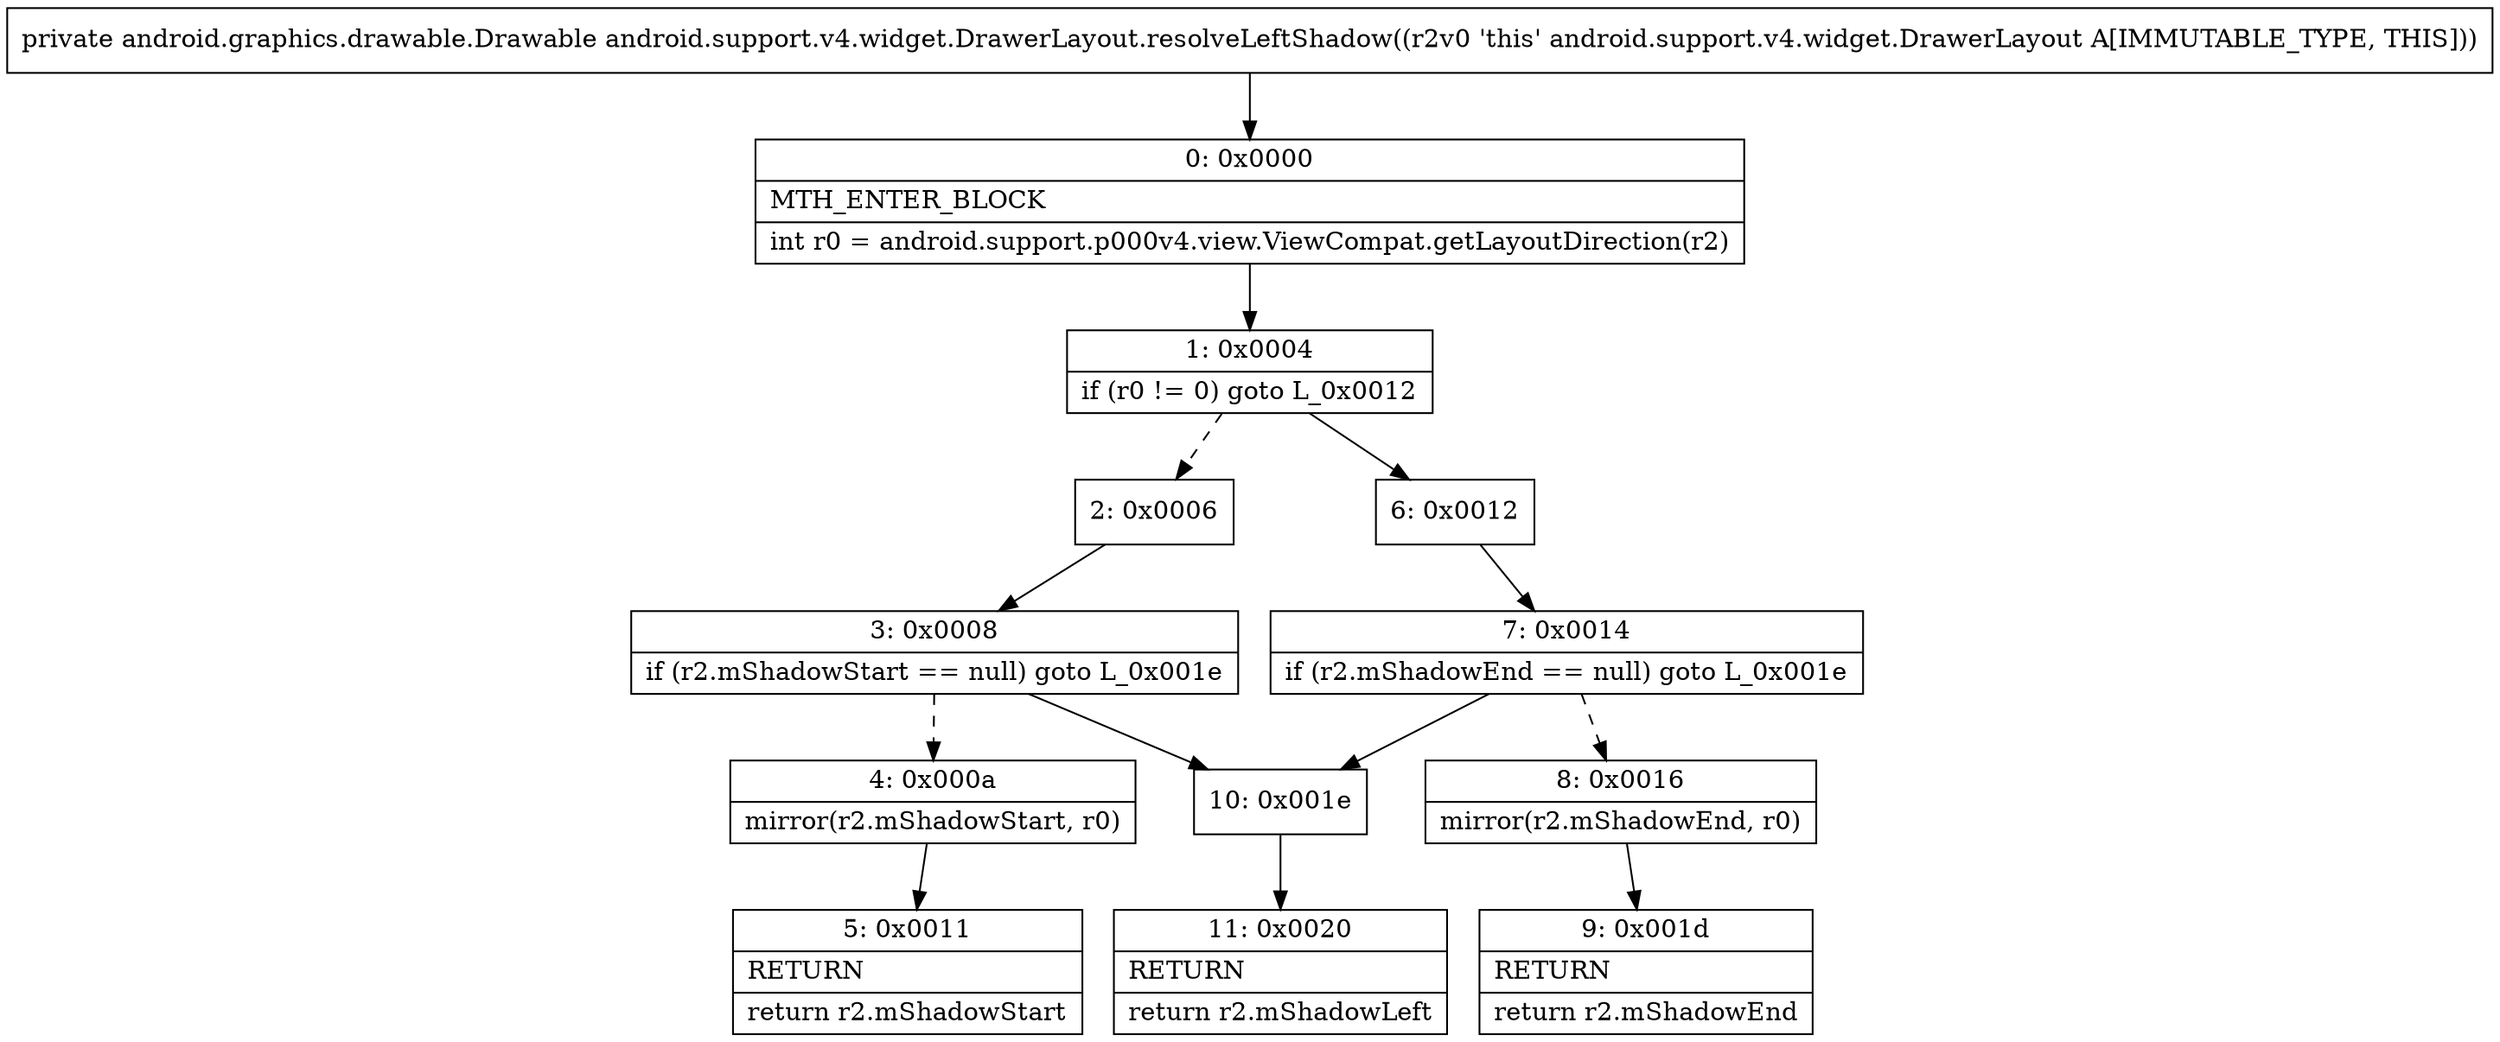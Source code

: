 digraph "CFG forandroid.support.v4.widget.DrawerLayout.resolveLeftShadow()Landroid\/graphics\/drawable\/Drawable;" {
Node_0 [shape=record,label="{0\:\ 0x0000|MTH_ENTER_BLOCK\l|int r0 = android.support.p000v4.view.ViewCompat.getLayoutDirection(r2)\l}"];
Node_1 [shape=record,label="{1\:\ 0x0004|if (r0 != 0) goto L_0x0012\l}"];
Node_2 [shape=record,label="{2\:\ 0x0006}"];
Node_3 [shape=record,label="{3\:\ 0x0008|if (r2.mShadowStart == null) goto L_0x001e\l}"];
Node_4 [shape=record,label="{4\:\ 0x000a|mirror(r2.mShadowStart, r0)\l}"];
Node_5 [shape=record,label="{5\:\ 0x0011|RETURN\l|return r2.mShadowStart\l}"];
Node_6 [shape=record,label="{6\:\ 0x0012}"];
Node_7 [shape=record,label="{7\:\ 0x0014|if (r2.mShadowEnd == null) goto L_0x001e\l}"];
Node_8 [shape=record,label="{8\:\ 0x0016|mirror(r2.mShadowEnd, r0)\l}"];
Node_9 [shape=record,label="{9\:\ 0x001d|RETURN\l|return r2.mShadowEnd\l}"];
Node_10 [shape=record,label="{10\:\ 0x001e}"];
Node_11 [shape=record,label="{11\:\ 0x0020|RETURN\l|return r2.mShadowLeft\l}"];
MethodNode[shape=record,label="{private android.graphics.drawable.Drawable android.support.v4.widget.DrawerLayout.resolveLeftShadow((r2v0 'this' android.support.v4.widget.DrawerLayout A[IMMUTABLE_TYPE, THIS])) }"];
MethodNode -> Node_0;
Node_0 -> Node_1;
Node_1 -> Node_2[style=dashed];
Node_1 -> Node_6;
Node_2 -> Node_3;
Node_3 -> Node_4[style=dashed];
Node_3 -> Node_10;
Node_4 -> Node_5;
Node_6 -> Node_7;
Node_7 -> Node_8[style=dashed];
Node_7 -> Node_10;
Node_8 -> Node_9;
Node_10 -> Node_11;
}

